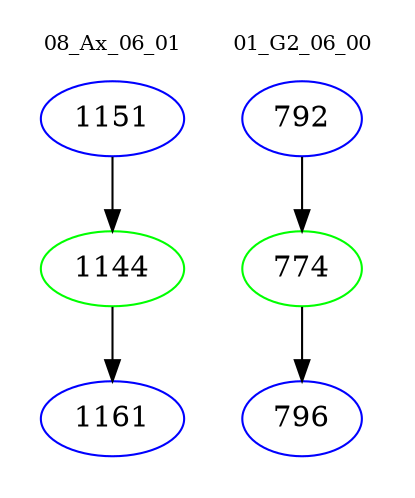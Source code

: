 digraph{
subgraph cluster_0 {
color = white
label = "08_Ax_06_01";
fontsize=10;
T0_1151 [label="1151", color="blue"]
T0_1151 -> T0_1144 [color="black"]
T0_1144 [label="1144", color="green"]
T0_1144 -> T0_1161 [color="black"]
T0_1161 [label="1161", color="blue"]
}
subgraph cluster_1 {
color = white
label = "01_G2_06_00";
fontsize=10;
T1_792 [label="792", color="blue"]
T1_792 -> T1_774 [color="black"]
T1_774 [label="774", color="green"]
T1_774 -> T1_796 [color="black"]
T1_796 [label="796", color="blue"]
}
}
